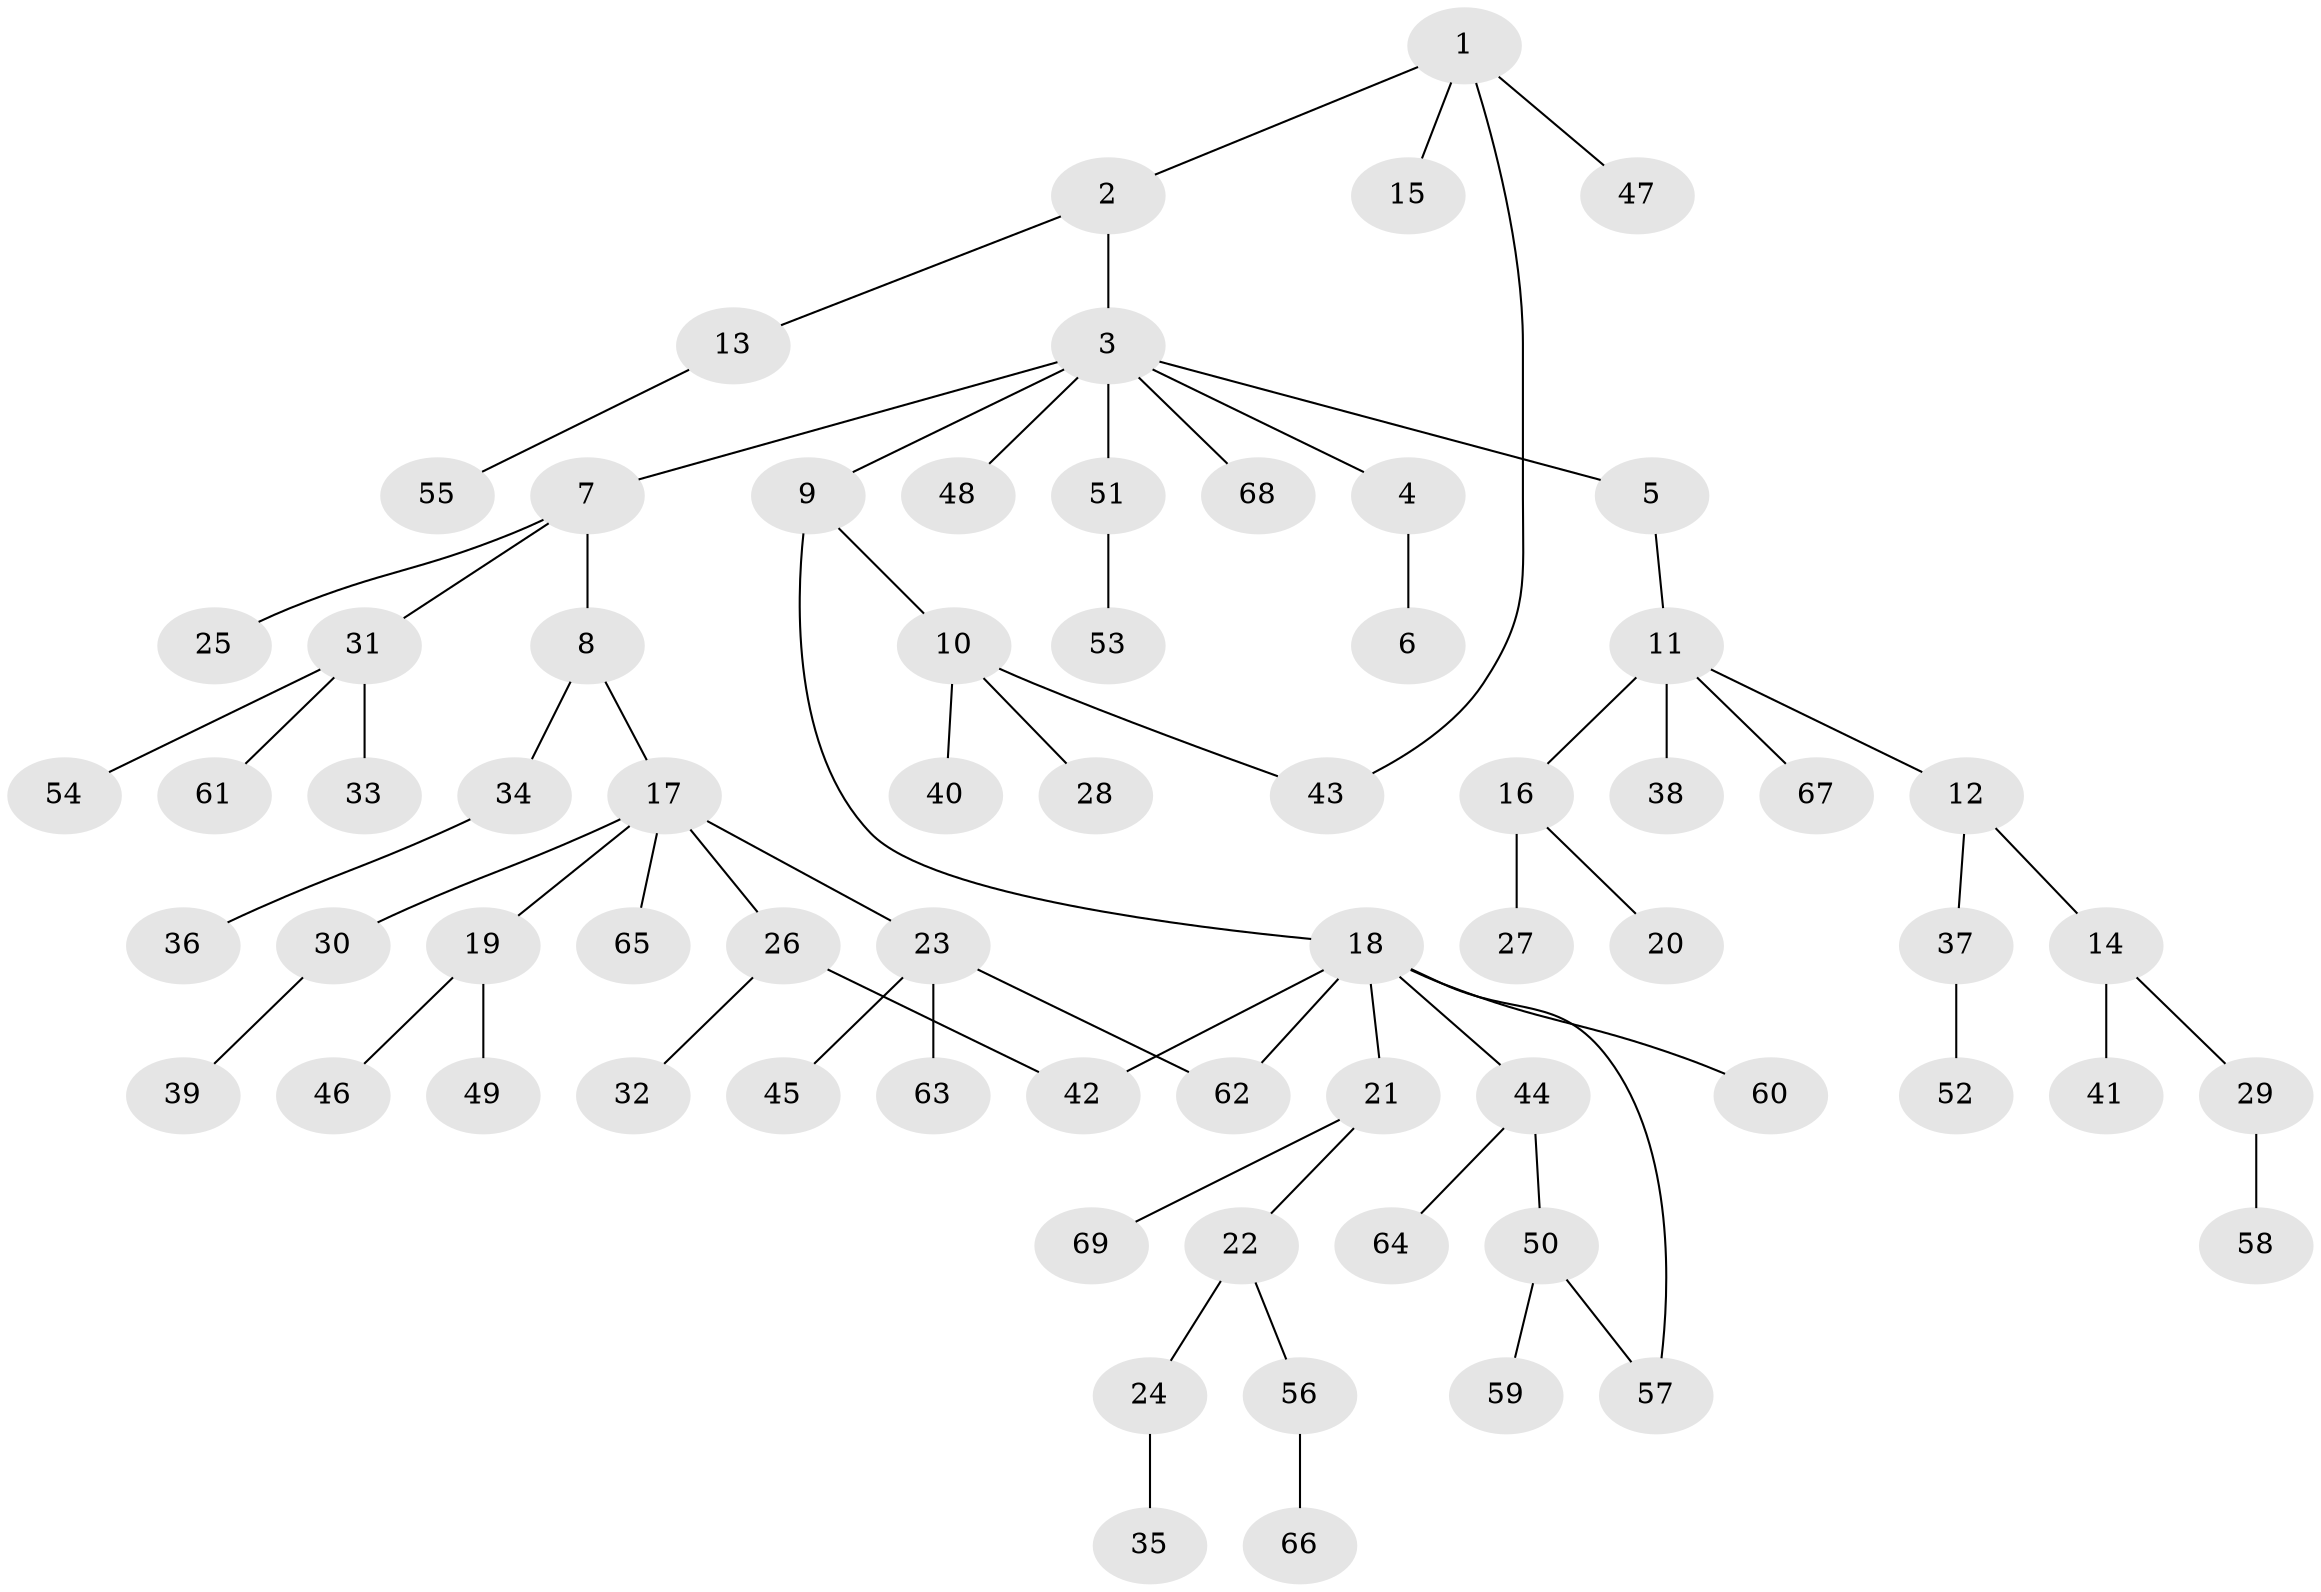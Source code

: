 // Generated by graph-tools (version 1.1) at 2025/25/03/09/25 03:25:29]
// undirected, 69 vertices, 72 edges
graph export_dot {
graph [start="1"]
  node [color=gray90,style=filled];
  1;
  2;
  3;
  4;
  5;
  6;
  7;
  8;
  9;
  10;
  11;
  12;
  13;
  14;
  15;
  16;
  17;
  18;
  19;
  20;
  21;
  22;
  23;
  24;
  25;
  26;
  27;
  28;
  29;
  30;
  31;
  32;
  33;
  34;
  35;
  36;
  37;
  38;
  39;
  40;
  41;
  42;
  43;
  44;
  45;
  46;
  47;
  48;
  49;
  50;
  51;
  52;
  53;
  54;
  55;
  56;
  57;
  58;
  59;
  60;
  61;
  62;
  63;
  64;
  65;
  66;
  67;
  68;
  69;
  1 -- 2;
  1 -- 15;
  1 -- 43;
  1 -- 47;
  2 -- 3;
  2 -- 13;
  3 -- 4;
  3 -- 5;
  3 -- 7;
  3 -- 9;
  3 -- 48;
  3 -- 51;
  3 -- 68;
  4 -- 6;
  5 -- 11;
  7 -- 8;
  7 -- 25;
  7 -- 31;
  8 -- 17;
  8 -- 34;
  9 -- 10;
  9 -- 18;
  10 -- 28;
  10 -- 40;
  10 -- 43;
  11 -- 12;
  11 -- 16;
  11 -- 38;
  11 -- 67;
  12 -- 14;
  12 -- 37;
  13 -- 55;
  14 -- 29;
  14 -- 41;
  16 -- 20;
  16 -- 27;
  17 -- 19;
  17 -- 23;
  17 -- 26;
  17 -- 30;
  17 -- 65;
  18 -- 21;
  18 -- 42;
  18 -- 44;
  18 -- 57;
  18 -- 60;
  18 -- 62;
  19 -- 46;
  19 -- 49;
  21 -- 22;
  21 -- 69;
  22 -- 24;
  22 -- 56;
  23 -- 45;
  23 -- 62;
  23 -- 63;
  24 -- 35;
  26 -- 32;
  26 -- 42;
  29 -- 58;
  30 -- 39;
  31 -- 33;
  31 -- 54;
  31 -- 61;
  34 -- 36;
  37 -- 52;
  44 -- 50;
  44 -- 64;
  50 -- 59;
  50 -- 57;
  51 -- 53;
  56 -- 66;
}

